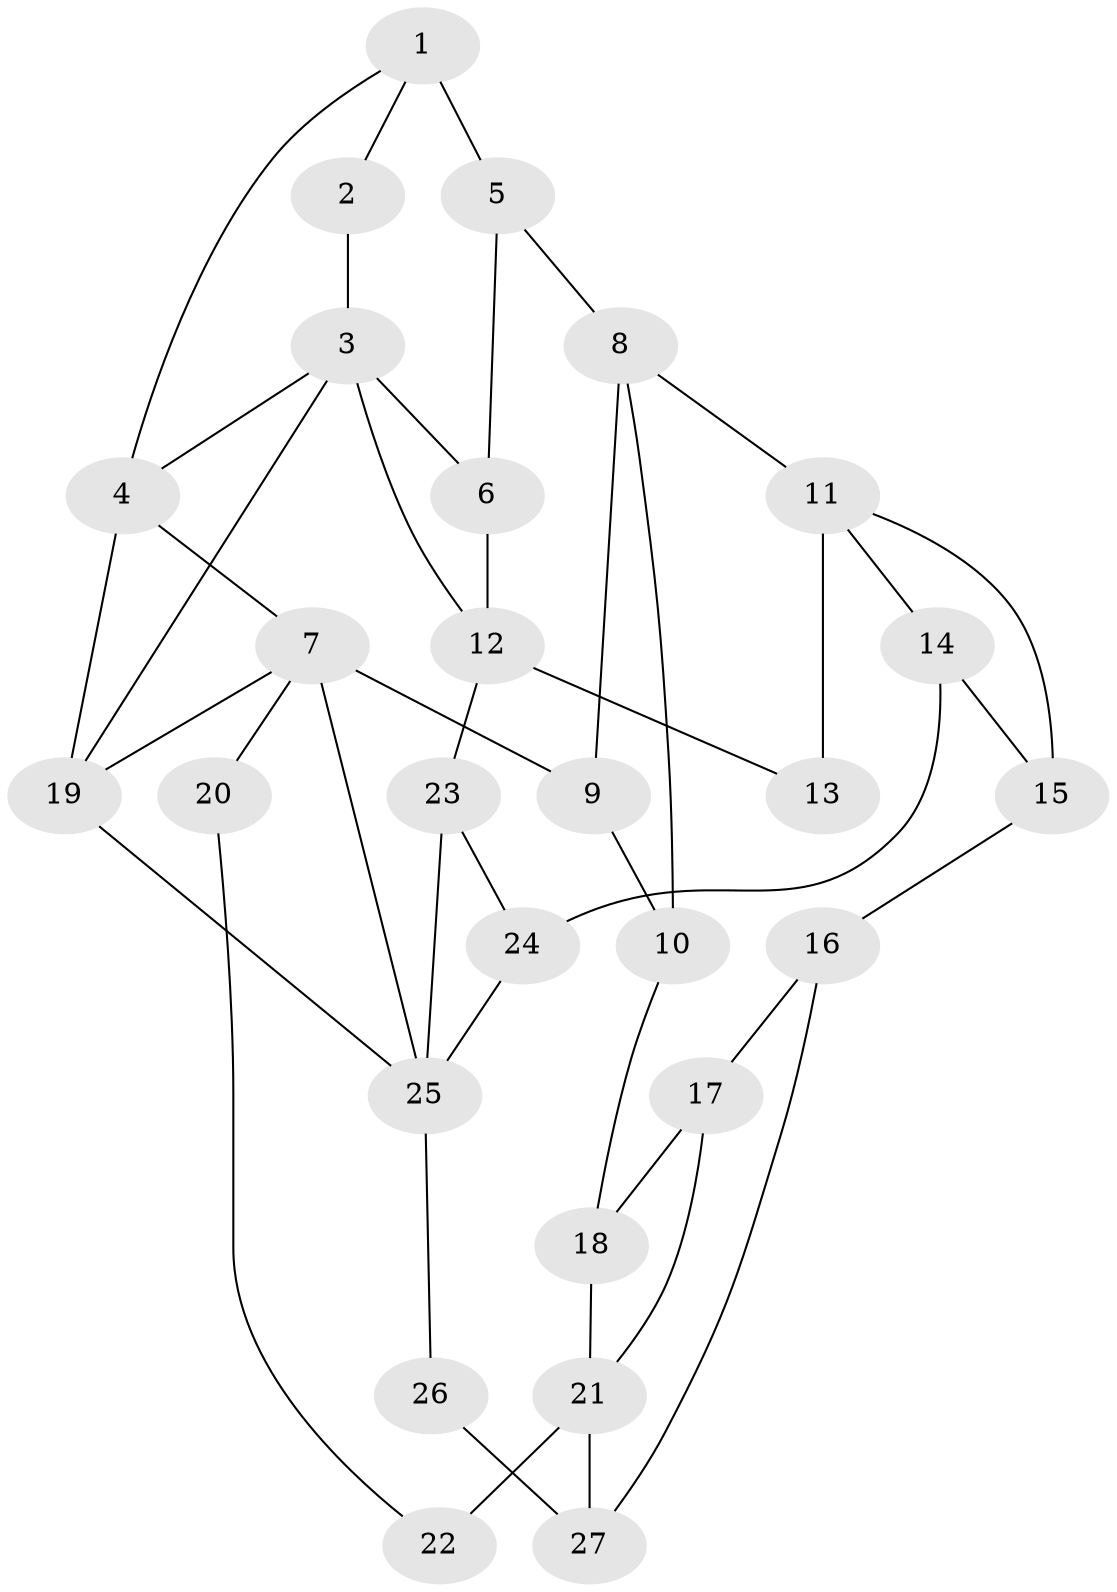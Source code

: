 // original degree distribution, {3: 0.037037037037037035, 4: 0.25925925925925924, 5: 0.48148148148148145, 6: 0.2222222222222222}
// Generated by graph-tools (version 1.1) at 2025/38/03/09/25 02:38:26]
// undirected, 27 vertices, 44 edges
graph export_dot {
graph [start="1"]
  node [color=gray90,style=filled];
  1;
  2;
  3;
  4;
  5;
  6;
  7;
  8;
  9;
  10;
  11;
  12;
  13;
  14;
  15;
  16;
  17;
  18;
  19;
  20;
  21;
  22;
  23;
  24;
  25;
  26;
  27;
  1 -- 2 [weight=1.0];
  1 -- 4 [weight=1.0];
  1 -- 5 [weight=2.0];
  2 -- 3 [weight=2.0];
  3 -- 4 [weight=1.0];
  3 -- 6 [weight=1.0];
  3 -- 12 [weight=1.0];
  3 -- 19 [weight=1.0];
  4 -- 7 [weight=2.0];
  4 -- 19 [weight=1.0];
  5 -- 6 [weight=1.0];
  5 -- 8 [weight=2.0];
  6 -- 12 [weight=1.0];
  7 -- 9 [weight=1.0];
  7 -- 19 [weight=1.0];
  7 -- 20 [weight=2.0];
  7 -- 25 [weight=1.0];
  8 -- 9 [weight=1.0];
  8 -- 10 [weight=1.0];
  8 -- 11 [weight=2.0];
  9 -- 10 [weight=1.0];
  10 -- 18 [weight=1.0];
  11 -- 13 [weight=1.0];
  11 -- 14 [weight=1.0];
  11 -- 15 [weight=1.0];
  12 -- 13 [weight=2.0];
  12 -- 23 [weight=1.0];
  14 -- 15 [weight=1.0];
  14 -- 24 [weight=1.0];
  15 -- 16 [weight=1.0];
  16 -- 17 [weight=1.0];
  16 -- 27 [weight=1.0];
  17 -- 18 [weight=1.0];
  17 -- 21 [weight=1.0];
  18 -- 21 [weight=1.0];
  19 -- 25 [weight=1.0];
  20 -- 22 [weight=1.0];
  21 -- 22 [weight=2.0];
  21 -- 27 [weight=2.0];
  23 -- 24 [weight=1.0];
  23 -- 25 [weight=1.0];
  24 -- 25 [weight=1.0];
  25 -- 26 [weight=2.0];
  26 -- 27 [weight=2.0];
}

